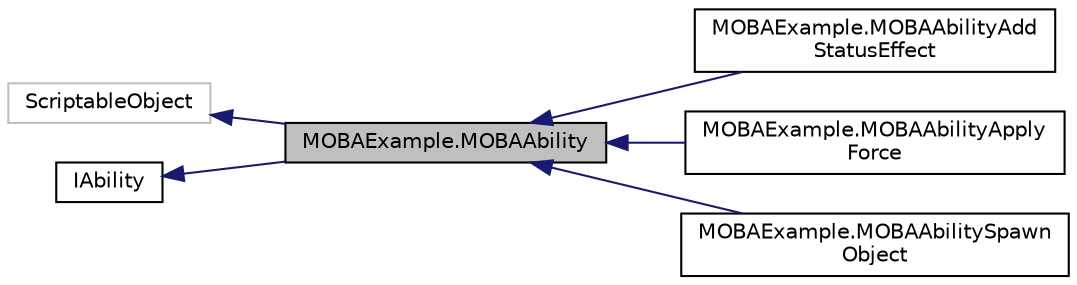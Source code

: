 digraph "MOBAExample.MOBAAbility"
{
 // LATEX_PDF_SIZE
  edge [fontname="Helvetica",fontsize="10",labelfontname="Helvetica",labelfontsize="10"];
  node [fontname="Helvetica",fontsize="10",shape=record];
  rankdir="LR";
  Node1 [label="MOBAExample.MOBAAbility",height=0.2,width=0.4,color="black", fillcolor="grey75", style="filled", fontcolor="black",tooltip=" "];
  Node2 -> Node1 [dir="back",color="midnightblue",fontsize="10",style="solid",fontname="Helvetica"];
  Node2 [label="ScriptableObject",height=0.2,width=0.4,color="grey75", fillcolor="white", style="filled",tooltip=" "];
  Node3 -> Node1 [dir="back",color="midnightblue",fontsize="10",style="solid",fontname="Helvetica"];
  Node3 [label="IAbility",height=0.2,width=0.4,color="black", fillcolor="white", style="filled",URL="$interfaceLEGS_1_1Abilities_1_1IAbility.html",tooltip="An activateable script that modifies a character or the world in some form"];
  Node1 -> Node4 [dir="back",color="midnightblue",fontsize="10",style="solid",fontname="Helvetica"];
  Node4 [label="MOBAExample.MOBAAbilityAdd\lStatusEffect",height=0.2,width=0.4,color="black", fillcolor="white", style="filled",URL="$classMOBAExample_1_1MOBAAbilityAddStatusEffect.html",tooltip="Applies a status effect to the casting entity"];
  Node1 -> Node5 [dir="back",color="midnightblue",fontsize="10",style="solid",fontname="Helvetica"];
  Node5 [label="MOBAExample.MOBAAbilityApply\lForce",height=0.2,width=0.4,color="black", fillcolor="white", style="filled",URL="$classMOBAExample_1_1MOBAAbilityApplyForce.html",tooltip="Adds instant force to attached Rigidbody"];
  Node1 -> Node6 [dir="back",color="midnightblue",fontsize="10",style="solid",fontname="Helvetica"];
  Node6 [label="MOBAExample.MOBAAbilitySpawn\lObject",height=0.2,width=0.4,color="black", fillcolor="white", style="filled",URL="$classMOBAExample_1_1MOBAAbilitySpawnObject.html",tooltip=" "];
}
